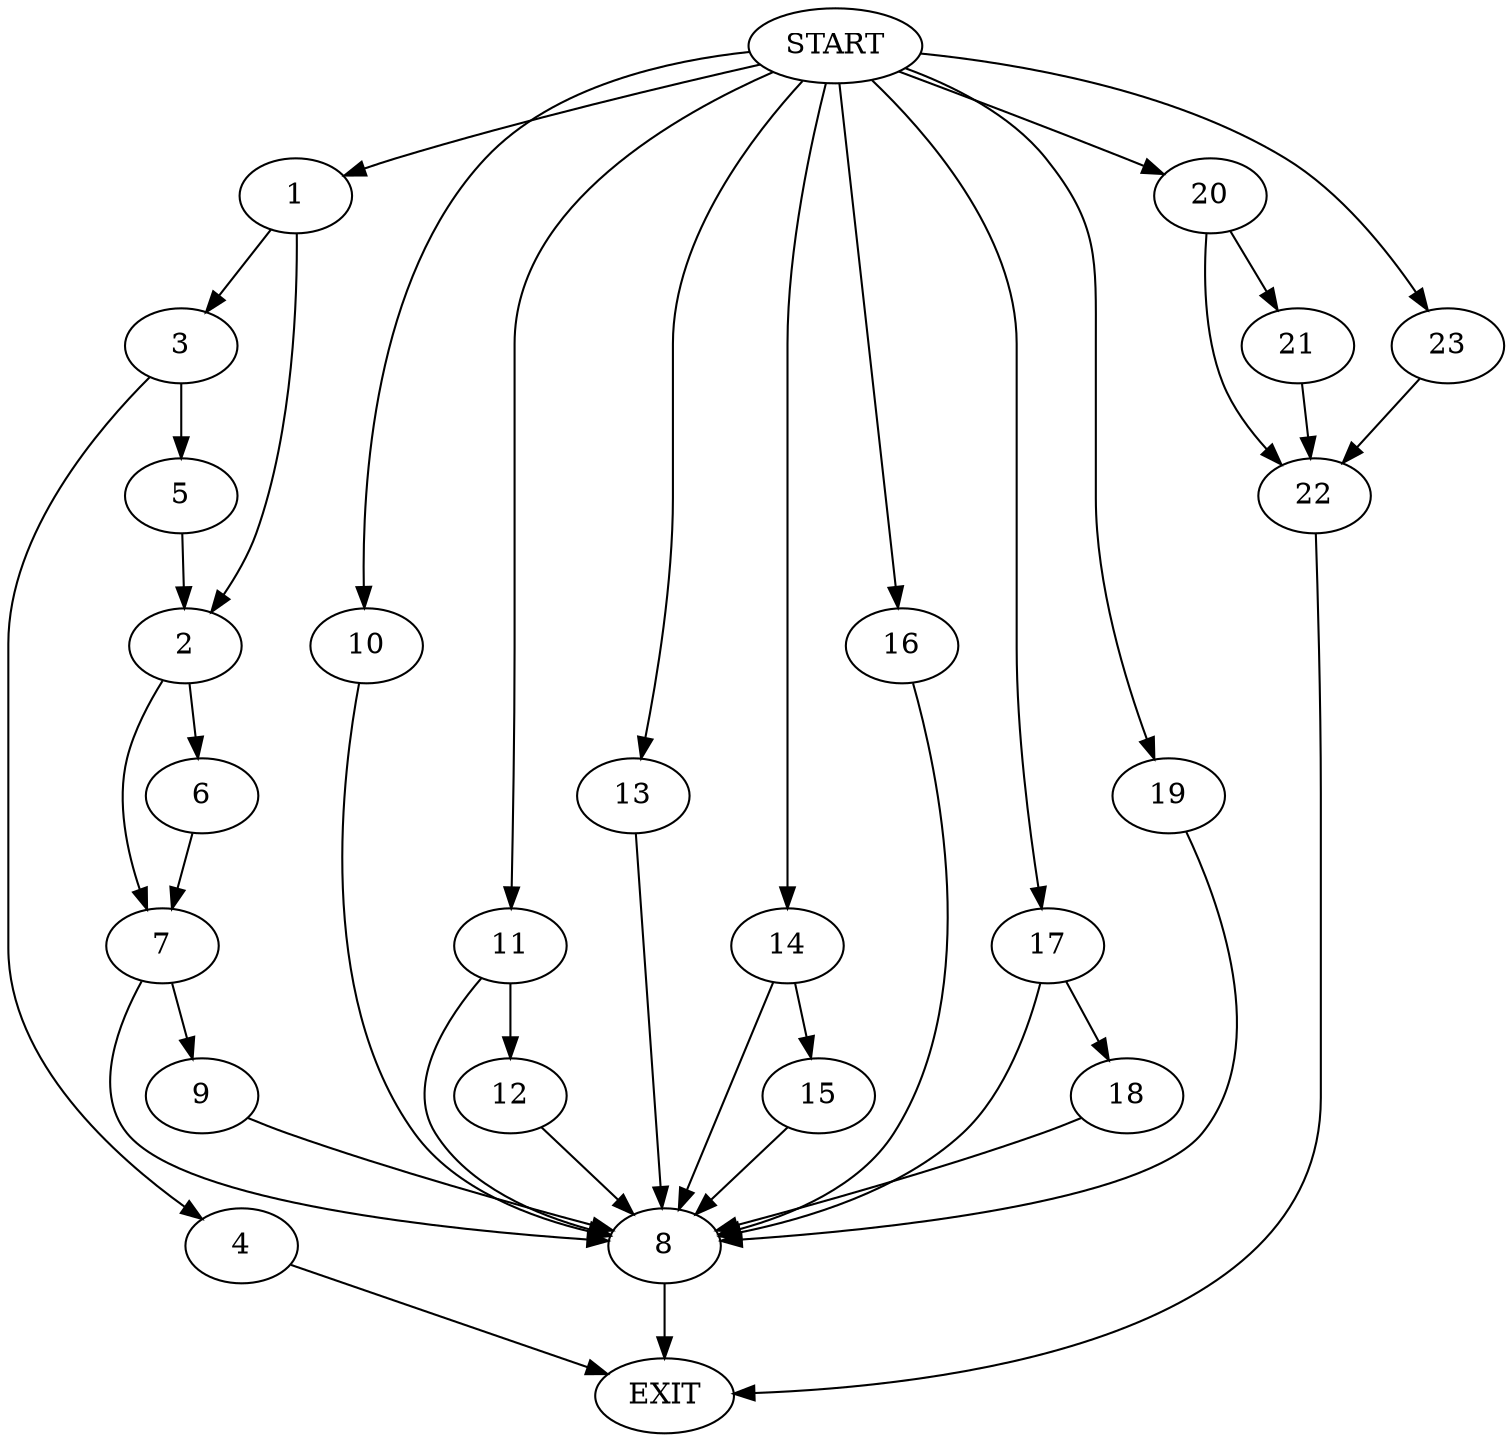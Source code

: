 digraph {
0 [label="START"]
24 [label="EXIT"]
0 -> 1
1 -> 2
1 -> 3
3 -> 4
3 -> 5
2 -> 6
2 -> 7
5 -> 2
4 -> 24
6 -> 7
7 -> 8
7 -> 9
8 -> 24
9 -> 8
0 -> 10
10 -> 8
0 -> 11
11 -> 8
11 -> 12
12 -> 8
0 -> 13
13 -> 8
0 -> 14
14 -> 8
14 -> 15
15 -> 8
0 -> 16
16 -> 8
0 -> 17
17 -> 8
17 -> 18
18 -> 8
0 -> 19
19 -> 8
0 -> 20
20 -> 21
20 -> 22
22 -> 24
21 -> 22
0 -> 23
23 -> 22
}
